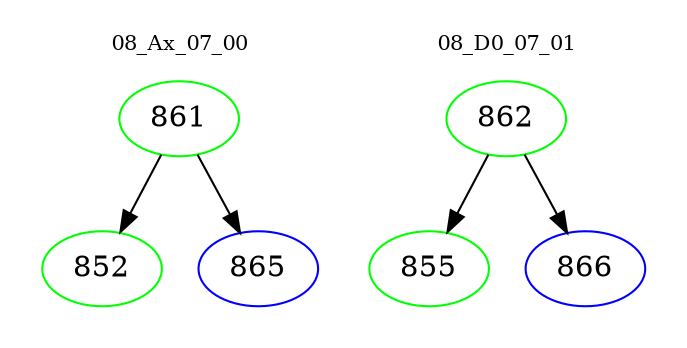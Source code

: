 digraph{
subgraph cluster_0 {
color = white
label = "08_Ax_07_00";
fontsize=10;
T0_861 [label="861", color="green"]
T0_861 -> T0_852 [color="black"]
T0_852 [label="852", color="green"]
T0_861 -> T0_865 [color="black"]
T0_865 [label="865", color="blue"]
}
subgraph cluster_1 {
color = white
label = "08_D0_07_01";
fontsize=10;
T1_862 [label="862", color="green"]
T1_862 -> T1_855 [color="black"]
T1_855 [label="855", color="green"]
T1_862 -> T1_866 [color="black"]
T1_866 [label="866", color="blue"]
}
}
